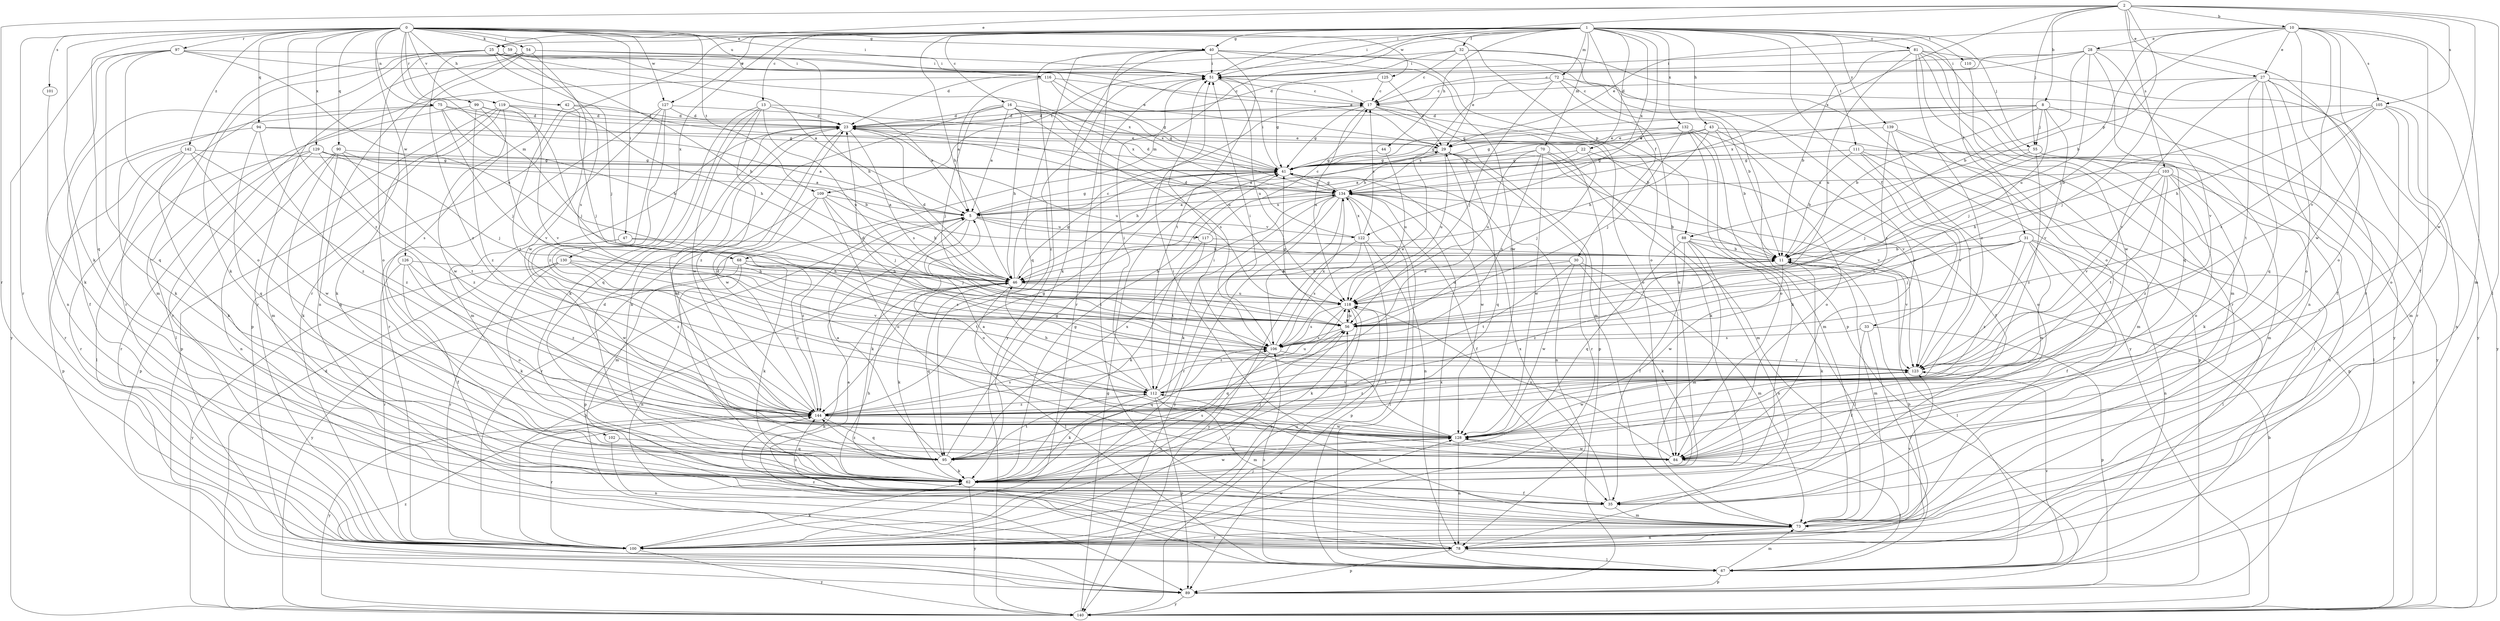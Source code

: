 strict digraph  {
0;
1;
2;
5;
8;
10;
11;
13;
16;
17;
22;
23;
25;
27;
28;
29;
30;
31;
32;
33;
35;
40;
41;
42;
43;
44;
46;
47;
51;
54;
55;
56;
59;
62;
67;
68;
70;
72;
73;
75;
78;
81;
84;
88;
89;
90;
94;
95;
97;
99;
100;
101;
102;
103;
105;
106;
109;
110;
111;
112;
116;
117;
118;
119;
122;
123;
125;
126;
127;
128;
129;
130;
132;
134;
139;
140;
142;
144;
0 -> 40  [label=g];
0 -> 42  [label=h];
0 -> 47  [label=i];
0 -> 51  [label=i];
0 -> 54  [label=j];
0 -> 59  [label=k];
0 -> 62  [label=k];
0 -> 68  [label=m];
0 -> 75  [label=n];
0 -> 88  [label=p];
0 -> 90  [label=q];
0 -> 94  [label=q];
0 -> 95  [label=q];
0 -> 97  [label=r];
0 -> 99  [label=r];
0 -> 100  [label=r];
0 -> 101  [label=s];
0 -> 102  [label=s];
0 -> 109  [label=t];
0 -> 116  [label=u];
0 -> 119  [label=v];
0 -> 125  [label=w];
0 -> 126  [label=w];
0 -> 127  [label=w];
0 -> 129  [label=x];
0 -> 142  [label=z];
0 -> 144  [label=z];
1 -> 13  [label=c];
1 -> 16  [label=c];
1 -> 22  [label=d];
1 -> 25  [label=e];
1 -> 30  [label=f];
1 -> 31  [label=f];
1 -> 32  [label=f];
1 -> 33  [label=f];
1 -> 40  [label=g];
1 -> 43  [label=h];
1 -> 44  [label=h];
1 -> 46  [label=h];
1 -> 51  [label=i];
1 -> 55  [label=j];
1 -> 68  [label=m];
1 -> 70  [label=m];
1 -> 72  [label=m];
1 -> 81  [label=o];
1 -> 100  [label=r];
1 -> 109  [label=t];
1 -> 110  [label=t];
1 -> 111  [label=t];
1 -> 122  [label=v];
1 -> 127  [label=w];
1 -> 130  [label=x];
1 -> 132  [label=x];
1 -> 134  [label=x];
1 -> 139  [label=y];
2 -> 8  [label=b];
2 -> 10  [label=b];
2 -> 25  [label=e];
2 -> 27  [label=e];
2 -> 51  [label=i];
2 -> 55  [label=j];
2 -> 67  [label=l];
2 -> 88  [label=p];
2 -> 100  [label=r];
2 -> 103  [label=s];
2 -> 105  [label=s];
2 -> 128  [label=w];
2 -> 134  [label=x];
5 -> 11  [label=b];
5 -> 41  [label=g];
5 -> 62  [label=k];
5 -> 84  [label=o];
5 -> 89  [label=p];
5 -> 117  [label=u];
5 -> 122  [label=v];
5 -> 134  [label=x];
5 -> 144  [label=z];
8 -> 11  [label=b];
8 -> 23  [label=d];
8 -> 41  [label=g];
8 -> 55  [label=j];
8 -> 56  [label=j];
8 -> 123  [label=v];
8 -> 134  [label=x];
8 -> 140  [label=y];
10 -> 11  [label=b];
10 -> 27  [label=e];
10 -> 28  [label=e];
10 -> 29  [label=e];
10 -> 35  [label=f];
10 -> 56  [label=j];
10 -> 73  [label=m];
10 -> 100  [label=r];
10 -> 105  [label=s];
10 -> 123  [label=v];
10 -> 128  [label=w];
11 -> 46  [label=h];
11 -> 62  [label=k];
11 -> 67  [label=l];
11 -> 73  [label=m];
11 -> 128  [label=w];
11 -> 144  [label=z];
13 -> 5  [label=a];
13 -> 23  [label=d];
13 -> 62  [label=k];
13 -> 95  [label=q];
13 -> 118  [label=u];
13 -> 128  [label=w];
13 -> 144  [label=z];
16 -> 5  [label=a];
16 -> 11  [label=b];
16 -> 23  [label=d];
16 -> 46  [label=h];
16 -> 56  [label=j];
16 -> 62  [label=k];
16 -> 106  [label=s];
16 -> 118  [label=u];
16 -> 134  [label=x];
17 -> 23  [label=d];
17 -> 41  [label=g];
17 -> 51  [label=i];
17 -> 73  [label=m];
17 -> 84  [label=o];
17 -> 89  [label=p];
17 -> 118  [label=u];
22 -> 5  [label=a];
22 -> 41  [label=g];
22 -> 56  [label=j];
22 -> 84  [label=o];
23 -> 29  [label=e];
23 -> 62  [label=k];
23 -> 106  [label=s];
23 -> 118  [label=u];
23 -> 128  [label=w];
25 -> 5  [label=a];
25 -> 29  [label=e];
25 -> 46  [label=h];
25 -> 51  [label=i];
25 -> 56  [label=j];
25 -> 62  [label=k];
25 -> 73  [label=m];
25 -> 84  [label=o];
27 -> 17  [label=c];
27 -> 35  [label=f];
27 -> 56  [label=j];
27 -> 84  [label=o];
27 -> 95  [label=q];
27 -> 100  [label=r];
27 -> 112  [label=t];
27 -> 123  [label=v];
27 -> 140  [label=y];
28 -> 11  [label=b];
28 -> 17  [label=c];
28 -> 23  [label=d];
28 -> 51  [label=i];
28 -> 84  [label=o];
28 -> 95  [label=q];
28 -> 118  [label=u];
28 -> 123  [label=v];
29 -> 41  [label=g];
29 -> 46  [label=h];
29 -> 95  [label=q];
29 -> 100  [label=r];
29 -> 118  [label=u];
29 -> 123  [label=v];
30 -> 46  [label=h];
30 -> 62  [label=k];
30 -> 73  [label=m];
30 -> 112  [label=t];
30 -> 118  [label=u];
30 -> 128  [label=w];
31 -> 11  [label=b];
31 -> 35  [label=f];
31 -> 56  [label=j];
31 -> 67  [label=l];
31 -> 78  [label=n];
31 -> 118  [label=u];
31 -> 128  [label=w];
31 -> 144  [label=z];
32 -> 17  [label=c];
32 -> 23  [label=d];
32 -> 29  [label=e];
32 -> 51  [label=i];
32 -> 84  [label=o];
32 -> 140  [label=y];
33 -> 35  [label=f];
33 -> 89  [label=p];
33 -> 100  [label=r];
33 -> 106  [label=s];
35 -> 46  [label=h];
35 -> 73  [label=m];
35 -> 134  [label=x];
35 -> 144  [label=z];
40 -> 51  [label=i];
40 -> 62  [label=k];
40 -> 84  [label=o];
40 -> 89  [label=p];
40 -> 95  [label=q];
40 -> 100  [label=r];
40 -> 112  [label=t];
40 -> 128  [label=w];
40 -> 140  [label=y];
41 -> 23  [label=d];
41 -> 51  [label=i];
41 -> 78  [label=n];
41 -> 128  [label=w];
41 -> 134  [label=x];
42 -> 23  [label=d];
42 -> 56  [label=j];
42 -> 112  [label=t];
42 -> 134  [label=x];
43 -> 11  [label=b];
43 -> 29  [label=e];
43 -> 35  [label=f];
43 -> 41  [label=g];
43 -> 46  [label=h];
43 -> 89  [label=p];
43 -> 134  [label=x];
44 -> 41  [label=g];
44 -> 118  [label=u];
46 -> 11  [label=b];
46 -> 17  [label=c];
46 -> 23  [label=d];
46 -> 41  [label=g];
46 -> 62  [label=k];
46 -> 67  [label=l];
46 -> 95  [label=q];
46 -> 118  [label=u];
47 -> 11  [label=b];
47 -> 56  [label=j];
47 -> 128  [label=w];
47 -> 144  [label=z];
51 -> 17  [label=c];
51 -> 118  [label=u];
51 -> 144  [label=z];
54 -> 46  [label=h];
54 -> 51  [label=i];
54 -> 78  [label=n];
54 -> 89  [label=p];
54 -> 100  [label=r];
54 -> 128  [label=w];
55 -> 41  [label=g];
55 -> 56  [label=j];
55 -> 67  [label=l];
55 -> 73  [label=m];
55 -> 144  [label=z];
56 -> 41  [label=g];
56 -> 95  [label=q];
56 -> 106  [label=s];
56 -> 118  [label=u];
59 -> 51  [label=i];
59 -> 100  [label=r];
59 -> 106  [label=s];
59 -> 134  [label=x];
59 -> 144  [label=z];
62 -> 23  [label=d];
62 -> 35  [label=f];
62 -> 41  [label=g];
62 -> 56  [label=j];
62 -> 106  [label=s];
62 -> 128  [label=w];
62 -> 140  [label=y];
67 -> 46  [label=h];
67 -> 73  [label=m];
67 -> 89  [label=p];
67 -> 106  [label=s];
67 -> 123  [label=v];
67 -> 134  [label=x];
68 -> 46  [label=h];
68 -> 62  [label=k];
68 -> 78  [label=n];
68 -> 106  [label=s];
68 -> 140  [label=y];
68 -> 144  [label=z];
70 -> 41  [label=g];
70 -> 62  [label=k];
70 -> 73  [label=m];
70 -> 106  [label=s];
70 -> 118  [label=u];
70 -> 128  [label=w];
72 -> 11  [label=b];
72 -> 17  [label=c];
72 -> 46  [label=h];
72 -> 56  [label=j];
72 -> 62  [label=k];
72 -> 140  [label=y];
73 -> 51  [label=i];
73 -> 78  [label=n];
73 -> 100  [label=r];
73 -> 112  [label=t];
73 -> 123  [label=v];
75 -> 23  [label=d];
75 -> 35  [label=f];
75 -> 41  [label=g];
75 -> 46  [label=h];
75 -> 56  [label=j];
75 -> 62  [label=k];
78 -> 5  [label=a];
78 -> 11  [label=b];
78 -> 67  [label=l];
78 -> 89  [label=p];
78 -> 144  [label=z];
81 -> 11  [label=b];
81 -> 51  [label=i];
81 -> 73  [label=m];
81 -> 78  [label=n];
81 -> 84  [label=o];
81 -> 100  [label=r];
81 -> 118  [label=u];
81 -> 140  [label=y];
81 -> 144  [label=z];
84 -> 51  [label=i];
84 -> 67  [label=l];
84 -> 118  [label=u];
84 -> 128  [label=w];
88 -> 11  [label=b];
88 -> 35  [label=f];
88 -> 67  [label=l];
88 -> 73  [label=m];
88 -> 78  [label=n];
88 -> 95  [label=q];
88 -> 123  [label=v];
89 -> 140  [label=y];
89 -> 144  [label=z];
90 -> 11  [label=b];
90 -> 41  [label=g];
90 -> 62  [label=k];
90 -> 78  [label=n];
90 -> 95  [label=q];
90 -> 112  [label=t];
94 -> 5  [label=a];
94 -> 29  [label=e];
94 -> 95  [label=q];
94 -> 100  [label=r];
94 -> 144  [label=z];
95 -> 5  [label=a];
95 -> 23  [label=d];
95 -> 41  [label=g];
95 -> 62  [label=k];
95 -> 112  [label=t];
95 -> 134  [label=x];
95 -> 144  [label=z];
97 -> 29  [label=e];
97 -> 51  [label=i];
97 -> 78  [label=n];
97 -> 84  [label=o];
97 -> 95  [label=q];
97 -> 118  [label=u];
97 -> 140  [label=y];
99 -> 23  [label=d];
99 -> 56  [label=j];
99 -> 67  [label=l];
99 -> 123  [label=v];
99 -> 144  [label=z];
100 -> 46  [label=h];
100 -> 56  [label=j];
100 -> 62  [label=k];
100 -> 118  [label=u];
100 -> 128  [label=w];
100 -> 140  [label=y];
101 -> 62  [label=k];
102 -> 78  [label=n];
102 -> 95  [label=q];
103 -> 46  [label=h];
103 -> 62  [label=k];
103 -> 78  [label=n];
103 -> 84  [label=o];
103 -> 112  [label=t];
103 -> 123  [label=v];
103 -> 134  [label=x];
103 -> 144  [label=z];
105 -> 11  [label=b];
105 -> 23  [label=d];
105 -> 46  [label=h];
105 -> 73  [label=m];
105 -> 78  [label=n];
105 -> 84  [label=o];
105 -> 106  [label=s];
106 -> 23  [label=d];
106 -> 29  [label=e];
106 -> 51  [label=i];
106 -> 95  [label=q];
106 -> 100  [label=r];
106 -> 123  [label=v];
106 -> 134  [label=x];
109 -> 5  [label=a];
109 -> 46  [label=h];
109 -> 56  [label=j];
109 -> 73  [label=m];
109 -> 84  [label=o];
109 -> 100  [label=r];
110 -> 128  [label=w];
111 -> 5  [label=a];
111 -> 11  [label=b];
111 -> 41  [label=g];
111 -> 84  [label=o];
111 -> 89  [label=p];
111 -> 123  [label=v];
111 -> 140  [label=y];
112 -> 29  [label=e];
112 -> 46  [label=h];
112 -> 51  [label=i];
112 -> 62  [label=k];
112 -> 73  [label=m];
112 -> 89  [label=p];
112 -> 118  [label=u];
112 -> 123  [label=v];
112 -> 144  [label=z];
116 -> 5  [label=a];
116 -> 17  [label=c];
116 -> 41  [label=g];
116 -> 100  [label=r];
116 -> 134  [label=x];
117 -> 11  [label=b];
117 -> 17  [label=c];
117 -> 62  [label=k];
117 -> 112  [label=t];
118 -> 56  [label=j];
118 -> 62  [label=k];
118 -> 100  [label=r];
118 -> 106  [label=s];
118 -> 144  [label=z];
119 -> 23  [label=d];
119 -> 46  [label=h];
119 -> 62  [label=k];
119 -> 73  [label=m];
119 -> 89  [label=p];
119 -> 123  [label=v];
119 -> 128  [label=w];
122 -> 17  [label=c];
122 -> 23  [label=d];
122 -> 67  [label=l];
122 -> 89  [label=p];
122 -> 106  [label=s];
122 -> 134  [label=x];
122 -> 140  [label=y];
123 -> 112  [label=t];
123 -> 128  [label=w];
123 -> 144  [label=z];
125 -> 17  [label=c];
125 -> 29  [label=e];
125 -> 41  [label=g];
126 -> 35  [label=f];
126 -> 46  [label=h];
126 -> 84  [label=o];
126 -> 100  [label=r];
126 -> 144  [label=z];
127 -> 23  [label=d];
127 -> 41  [label=g];
127 -> 73  [label=m];
127 -> 100  [label=r];
127 -> 112  [label=t];
127 -> 144  [label=z];
128 -> 5  [label=a];
128 -> 51  [label=i];
128 -> 78  [label=n];
128 -> 84  [label=o];
128 -> 95  [label=q];
129 -> 5  [label=a];
129 -> 41  [label=g];
129 -> 56  [label=j];
129 -> 67  [label=l];
129 -> 89  [label=p];
129 -> 100  [label=r];
129 -> 144  [label=z];
130 -> 46  [label=h];
130 -> 62  [label=k];
130 -> 100  [label=r];
130 -> 112  [label=t];
130 -> 123  [label=v];
130 -> 140  [label=y];
132 -> 29  [label=e];
132 -> 41  [label=g];
132 -> 56  [label=j];
132 -> 62  [label=k];
132 -> 73  [label=m];
132 -> 84  [label=o];
132 -> 123  [label=v];
134 -> 5  [label=a];
134 -> 11  [label=b];
134 -> 35  [label=f];
134 -> 41  [label=g];
134 -> 62  [label=k];
134 -> 67  [label=l];
134 -> 78  [label=n];
134 -> 100  [label=r];
134 -> 106  [label=s];
134 -> 140  [label=y];
139 -> 29  [label=e];
139 -> 67  [label=l];
139 -> 73  [label=m];
139 -> 106  [label=s];
139 -> 123  [label=v];
140 -> 11  [label=b];
140 -> 23  [label=d];
140 -> 41  [label=g];
140 -> 56  [label=j];
142 -> 41  [label=g];
142 -> 62  [label=k];
142 -> 89  [label=p];
142 -> 100  [label=r];
142 -> 128  [label=w];
142 -> 144  [label=z];
144 -> 23  [label=d];
144 -> 41  [label=g];
144 -> 95  [label=q];
144 -> 100  [label=r];
144 -> 106  [label=s];
144 -> 128  [label=w];
144 -> 140  [label=y];
}
